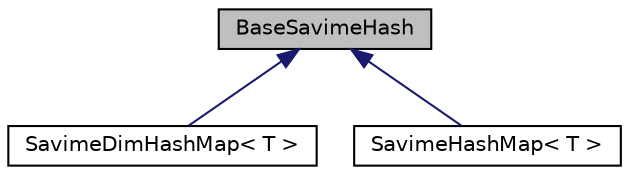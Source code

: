 digraph "BaseSavimeHash"
{
  edge [fontname="Helvetica",fontsize="10",labelfontname="Helvetica",labelfontsize="10"];
  node [fontname="Helvetica",fontsize="10",shape=record];
  Node0 [label="BaseSavimeHash",height=0.2,width=0.4,color="black", fillcolor="grey75", style="filled", fontcolor="black"];
  Node0 -> Node1 [dir="back",color="midnightblue",fontsize="10",style="solid",fontname="Helvetica"];
  Node1 [label="SavimeDimHashMap\< T \>",height=0.2,width=0.4,color="black", fillcolor="white", style="filled",URL="$classSavimeDimHashMap.html"];
  Node0 -> Node2 [dir="back",color="midnightblue",fontsize="10",style="solid",fontname="Helvetica"];
  Node2 [label="SavimeHashMap\< T \>",height=0.2,width=0.4,color="black", fillcolor="white", style="filled",URL="$classSavimeHashMap.html"];
}
